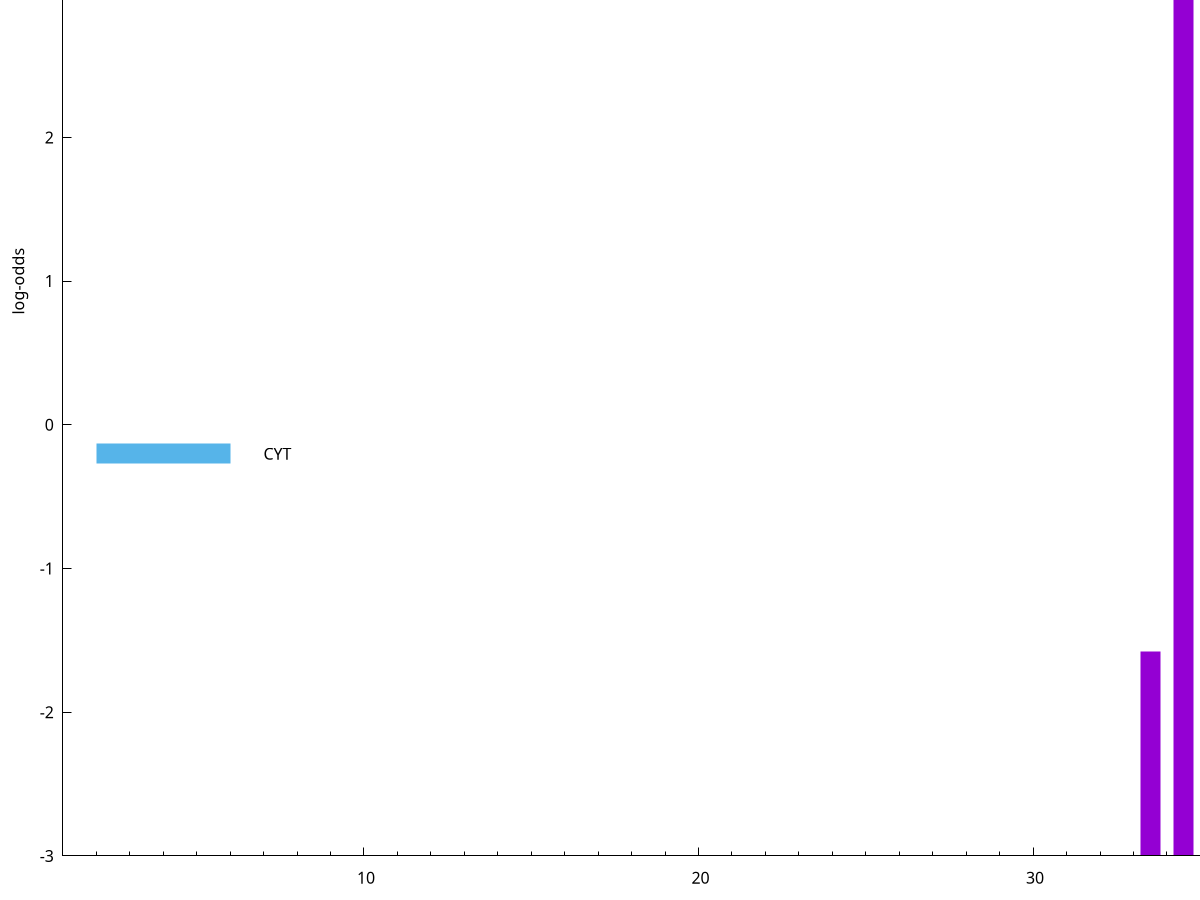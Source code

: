 set title "LipoP predictions for SRR4017833.gff"
set size 2., 1.4
set xrange [1:70] 
set mxtics 10
set yrange [-3:5]
set y2range [0:8]
set ylabel "log-odds"
set term postscript eps color solid "Helvetica" 30
set output "SRR4017833.gff178.eps"
set arrow from 2,4.11776 to 6,4.11776 nohead lt 2 lw 20
set label "SpII" at 7,4.11776
set arrow from 2,4.04206 to 6,4.04206 nohead lt 1 lw 20
set label "SpI" at 7,4.04206
set arrow from 2,-0.200913 to 6,-0.200913 nohead lt 3 lw 20
set label "CYT" at 7,-0.200913
set arrow from 2,4.11776 to 6,4.11776 nohead lt 2 lw 20
set label "SpII" at 7,4.11776
# NOTE: The scores below are the log-odds scores with the threshold
# NOTE: subtracted (a hack to make gnuplot make the histogram all
# NOTE: look nice).
plot "-" axes x1y2 title "" with impulses lt 2 lw 20, "-" axes x1y2 title "" with impulses lt 1 lw 20
38.500000 7.116810
e
34.500000 6.369720
36.500000 4.792690
42.500000 3.458660
38.500000 1.533170
33.500000 1.422350
39.500000 1.250550
44.500000 0.033780
e
exit
